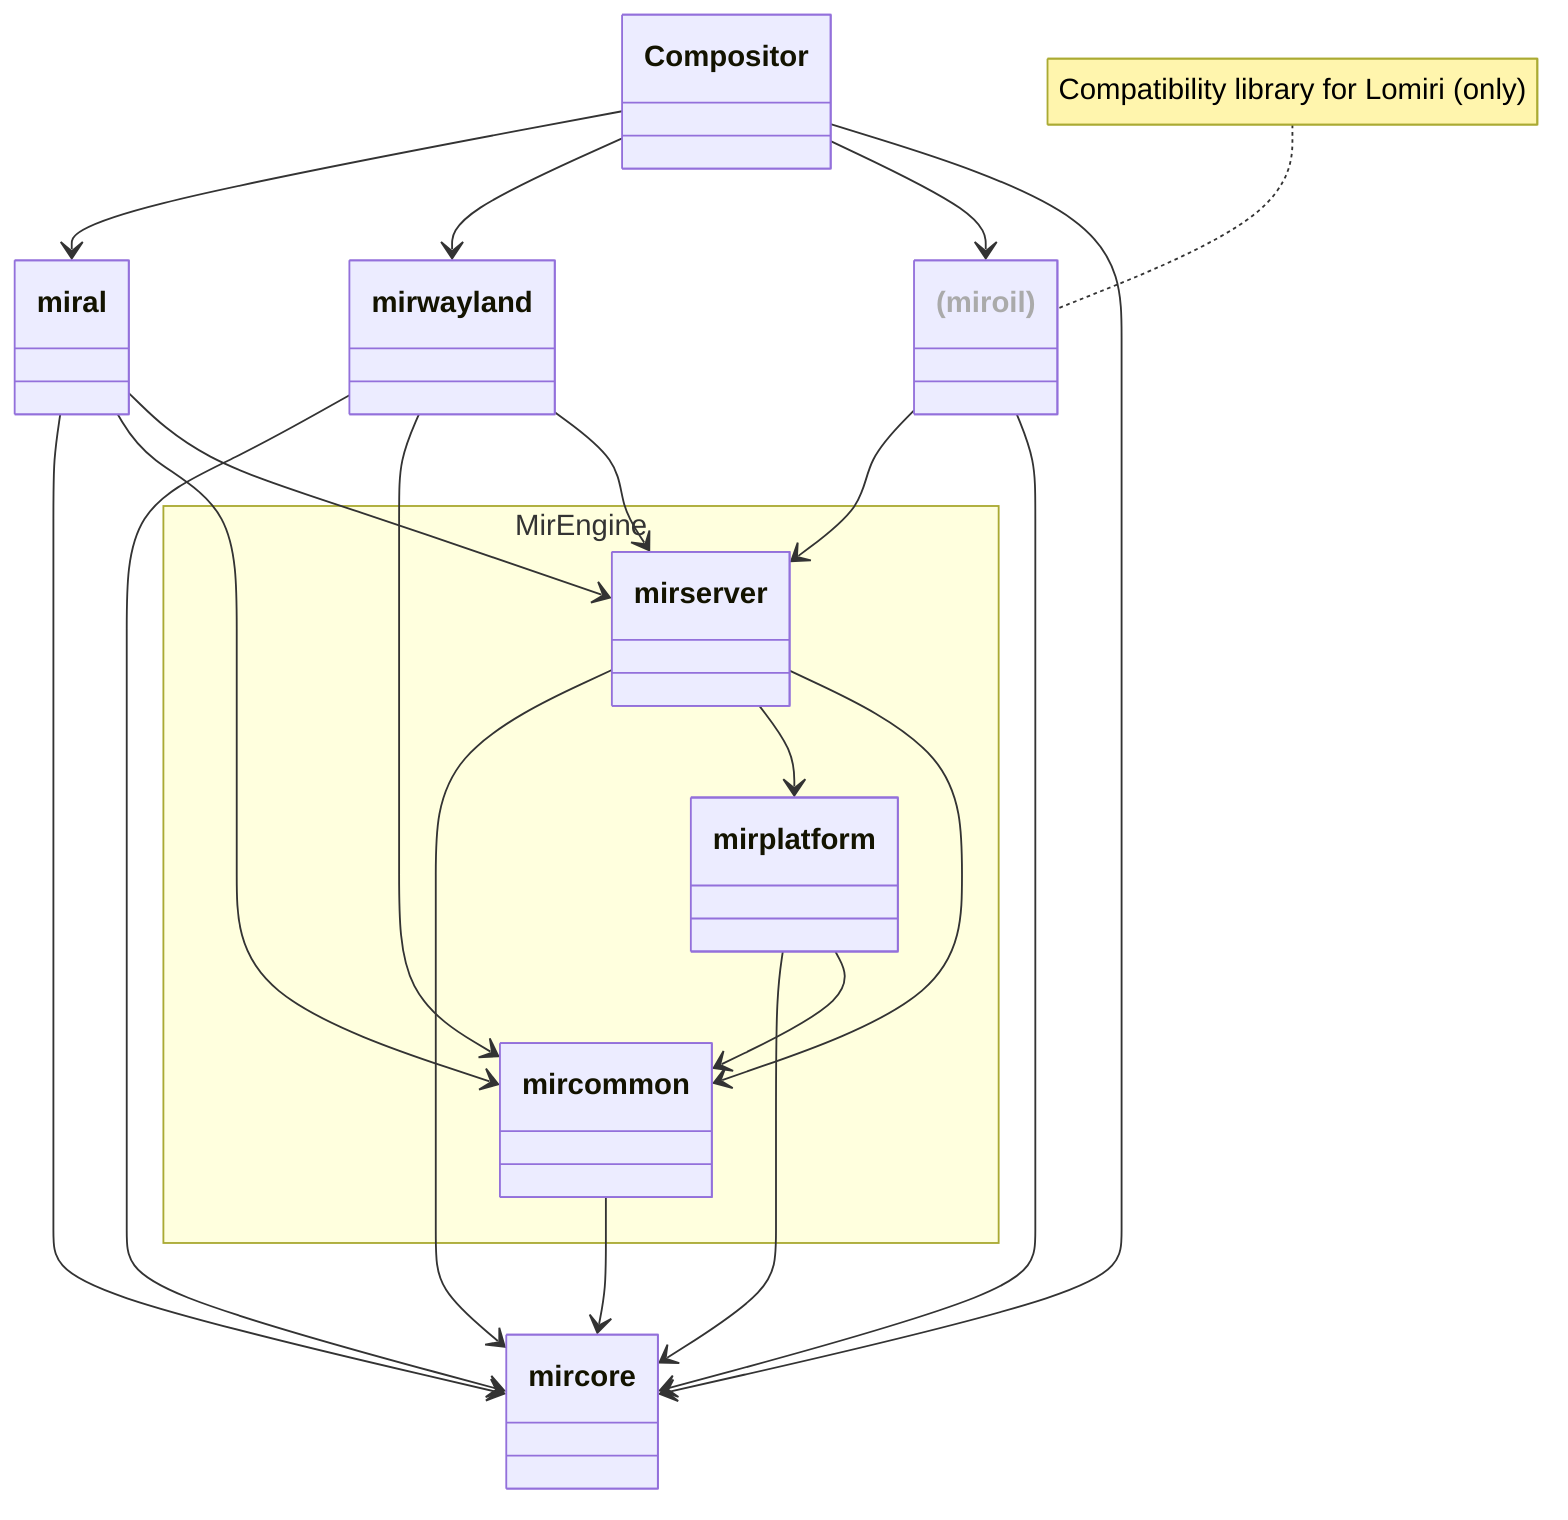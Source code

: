 classDiagram
    mirserver --> mircore
    mircommon --> mircore
    mirplatform --> mircore
    mirwayland --> mircore
    miral --> mircore

    mirserver --> mirplatform
    mirplatform --> mircommon
    miral --> mircommon
    mirserver --> mircommon
    mirwayland --> mircommon


    miral --> mirserver
    mirwayland --> mirserver
    miroil --> mirserver

    Compositor --> miral
    Compositor --> mirwayland
    Compositor --> miroil

    Compositor --> mircore

    miroil --> mircore
    class miroil["(miroil)"]
    note for miroil "Compatibility library for Lomiri (only)"
    style miroil color:#aaa
    namespace MirEngine {
        class mirserver
        class mircommon
        class mirplatform
    }